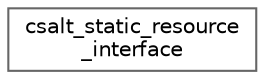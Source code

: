 digraph "Graphical Class Hierarchy"
{
 // LATEX_PDF_SIZE
  bgcolor="transparent";
  edge [fontname=Helvetica,fontsize=10,labelfontname=Helvetica,labelfontsize=10];
  node [fontname=Helvetica,fontsize=10,shape=box,height=0.2,width=0.4];
  rankdir="LR";
  Node0 [id="Node000000",label="csalt_static_resource\l_interface",height=0.2,width=0.4,color="grey40", fillcolor="white", style="filled",URL="$structcsalt__static__resource__interface.html",tooltip="Interface definition for managed resource which return static (non-resizable) store."];
}
